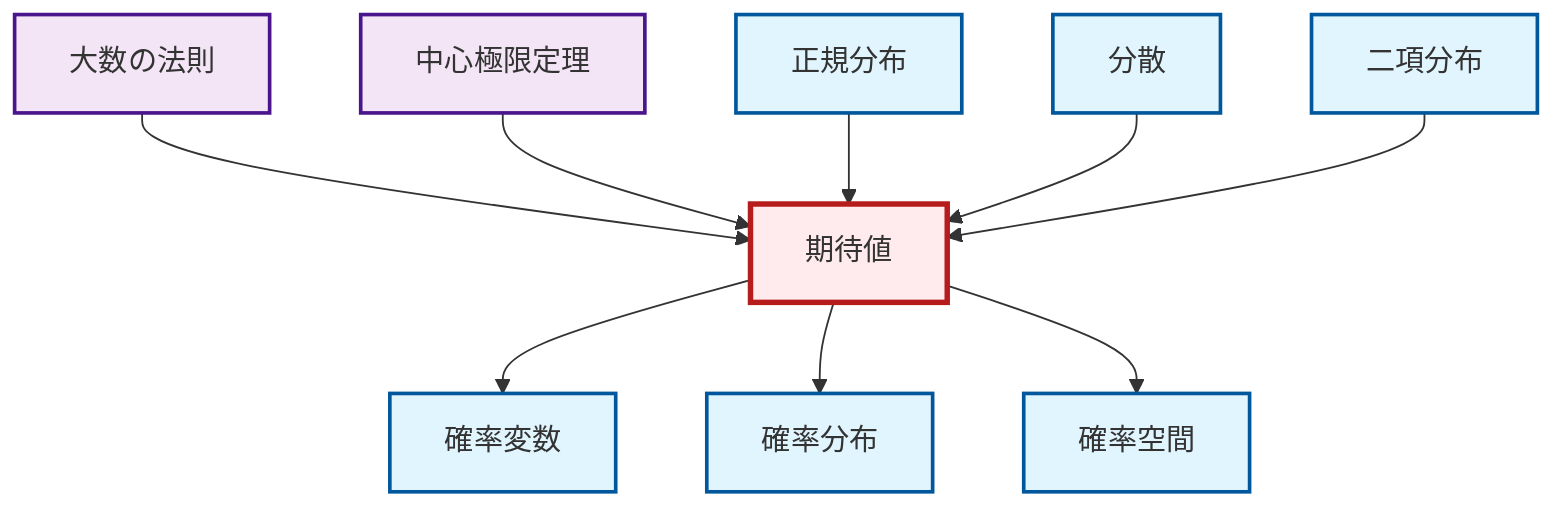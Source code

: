 graph TD
    classDef definition fill:#e1f5fe,stroke:#01579b,stroke-width:2px
    classDef theorem fill:#f3e5f5,stroke:#4a148c,stroke-width:2px
    classDef axiom fill:#fff3e0,stroke:#e65100,stroke-width:2px
    classDef example fill:#e8f5e9,stroke:#1b5e20,stroke-width:2px
    classDef current fill:#ffebee,stroke:#b71c1c,stroke-width:3px
    def-variance["分散"]:::definition
    def-probability-space["確率空間"]:::definition
    def-random-variable["確率変数"]:::definition
    thm-central-limit["中心極限定理"]:::theorem
    thm-law-of-large-numbers["大数の法則"]:::theorem
    def-probability-distribution["確率分布"]:::definition
    def-expectation["期待値"]:::definition
    def-normal-distribution["正規分布"]:::definition
    def-binomial-distribution["二項分布"]:::definition
    thm-law-of-large-numbers --> def-expectation
    thm-central-limit --> def-expectation
    def-normal-distribution --> def-expectation
    def-expectation --> def-random-variable
    def-expectation --> def-probability-distribution
    def-variance --> def-expectation
    def-binomial-distribution --> def-expectation
    def-expectation --> def-probability-space
    class def-expectation current